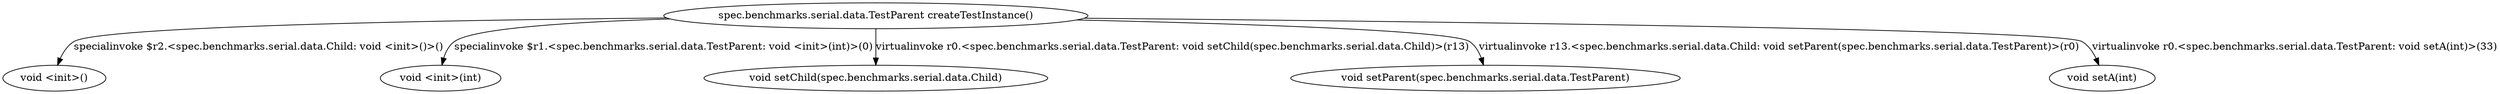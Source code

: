 digraph g {
0[label="spec.benchmarks.serial.data.TestParent createTestInstance()"]
3[label="void <init>()"]
5[label="void <init>(int)"]
2[label="void setChild(spec.benchmarks.serial.data.Child)"]
1[label="void setParent(spec.benchmarks.serial.data.TestParent)"]
4[label="void setA(int)"]
0->1[label="virtualinvoke r13.<spec.benchmarks.serial.data.Child: void setParent(spec.benchmarks.serial.data.TestParent)>(r0)"]
0->2[label="virtualinvoke r0.<spec.benchmarks.serial.data.TestParent: void setChild(spec.benchmarks.serial.data.Child)>(r13)"]
0->3[label="specialinvoke $r2.<spec.benchmarks.serial.data.Child: void <init>()>()"]
0->4[label="virtualinvoke r0.<spec.benchmarks.serial.data.TestParent: void setA(int)>(33)"]
0->5[label="specialinvoke $r1.<spec.benchmarks.serial.data.TestParent: void <init>(int)>(0)"]
}